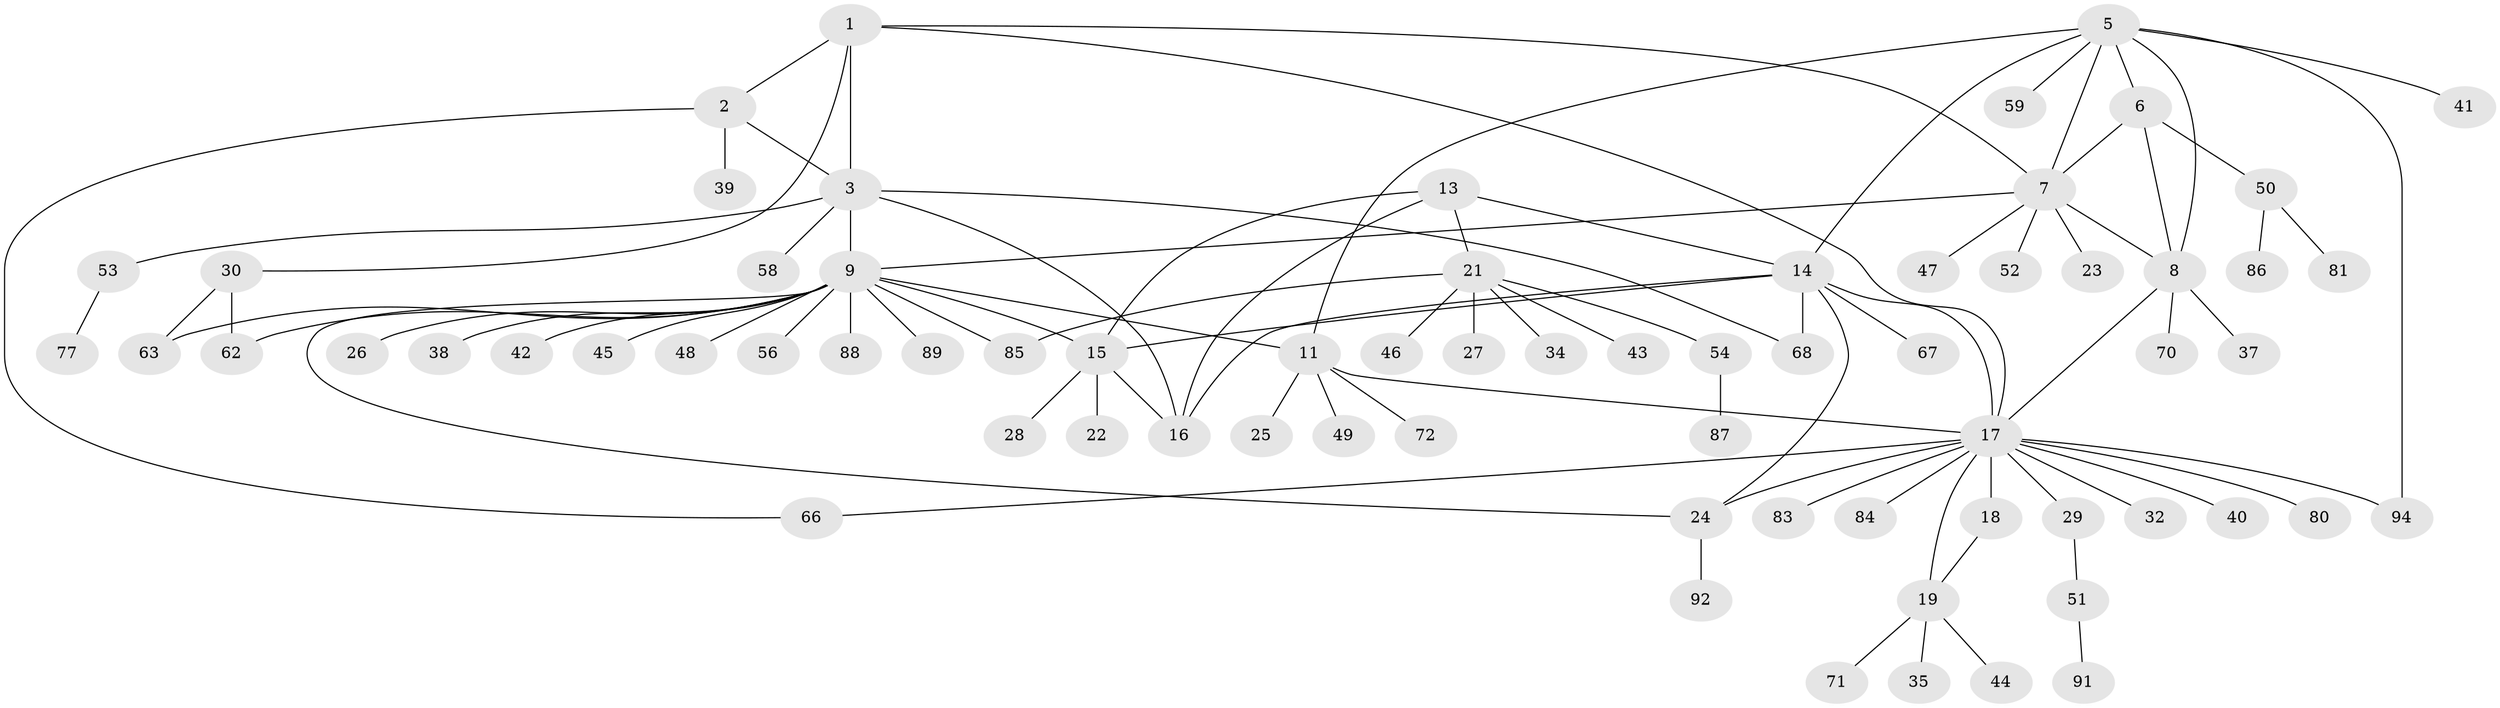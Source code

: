 // Generated by graph-tools (version 1.1) at 2025/52/02/27/25 19:52:21]
// undirected, 71 vertices, 93 edges
graph export_dot {
graph [start="1"]
  node [color=gray90,style=filled];
  1;
  2 [super="+65"];
  3 [super="+4"];
  5 [super="+61"];
  6 [super="+79"];
  7 [super="+60"];
  8 [super="+31"];
  9 [super="+10"];
  11 [super="+12"];
  13 [super="+73"];
  14 [super="+33"];
  15 [super="+57"];
  16;
  17 [super="+20"];
  18 [super="+90"];
  19 [super="+76"];
  21 [super="+69"];
  22;
  23;
  24 [super="+82"];
  25;
  26 [super="+55"];
  27;
  28;
  29 [super="+64"];
  30 [super="+36"];
  32;
  34;
  35;
  37;
  38;
  39;
  40;
  41 [super="+93"];
  42;
  43;
  44;
  45;
  46;
  47;
  48;
  49;
  50 [super="+78"];
  51 [super="+75"];
  52;
  53;
  54;
  56;
  58;
  59;
  62 [super="+74"];
  63;
  66;
  67;
  68;
  70;
  71;
  72;
  77;
  80;
  81;
  83;
  84;
  85;
  86;
  87;
  88;
  89;
  91;
  92;
  94;
  1 -- 2;
  1 -- 3 [weight=2];
  1 -- 7;
  1 -- 30;
  1 -- 17;
  2 -- 3 [weight=2];
  2 -- 39;
  2 -- 66;
  3 -- 9;
  3 -- 68;
  3 -- 16;
  3 -- 53;
  3 -- 58;
  5 -- 6;
  5 -- 7;
  5 -- 8;
  5 -- 11;
  5 -- 14;
  5 -- 41;
  5 -- 59;
  5 -- 94;
  6 -- 7;
  6 -- 8;
  6 -- 50;
  7 -- 8;
  7 -- 23;
  7 -- 47;
  7 -- 52;
  7 -- 9;
  8 -- 37;
  8 -- 70;
  8 -- 17;
  9 -- 11 [weight=4];
  9 -- 24;
  9 -- 26;
  9 -- 38;
  9 -- 42;
  9 -- 48;
  9 -- 63;
  9 -- 85;
  9 -- 45;
  9 -- 15;
  9 -- 56;
  9 -- 89;
  9 -- 88;
  9 -- 62;
  11 -- 17;
  11 -- 72;
  11 -- 25;
  11 -- 49;
  13 -- 14;
  13 -- 15;
  13 -- 16;
  13 -- 21;
  14 -- 15;
  14 -- 16;
  14 -- 17;
  14 -- 24;
  14 -- 67;
  14 -- 68;
  15 -- 16;
  15 -- 22;
  15 -- 28;
  17 -- 18 [weight=2];
  17 -- 19 [weight=2];
  17 -- 29;
  17 -- 66;
  17 -- 83;
  17 -- 84;
  17 -- 94;
  17 -- 32;
  17 -- 80;
  17 -- 40;
  17 -- 24;
  18 -- 19;
  19 -- 35;
  19 -- 44;
  19 -- 71;
  21 -- 27;
  21 -- 34;
  21 -- 43;
  21 -- 46;
  21 -- 54;
  21 -- 85;
  24 -- 92;
  29 -- 51;
  30 -- 62;
  30 -- 63;
  50 -- 81;
  50 -- 86;
  51 -- 91;
  53 -- 77;
  54 -- 87;
}
